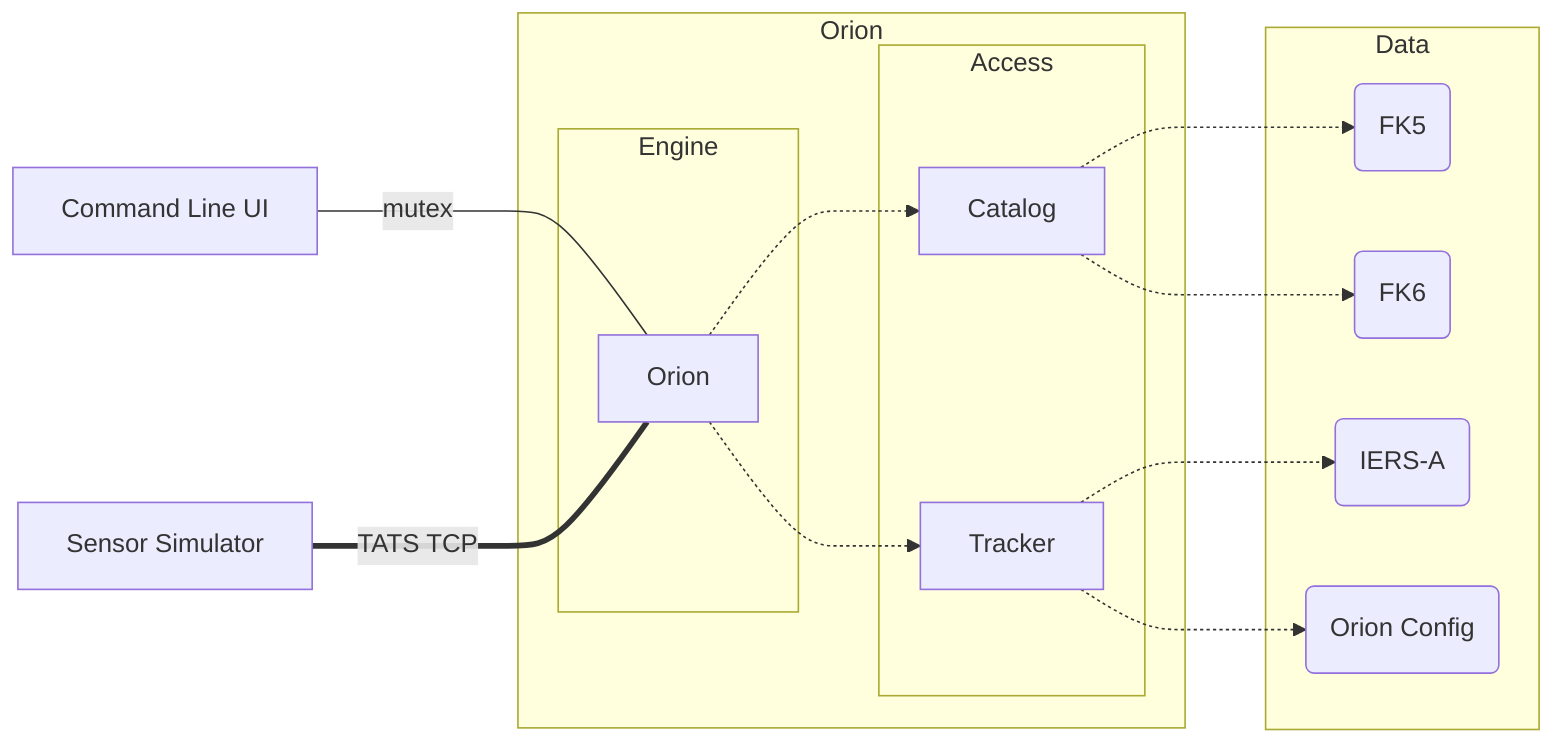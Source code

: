 graph LR

A[Command Line UI]
B[Sensor Simulator]

subgraph Orion

subgraph Engine
C[Orion]
end

subgraph Access
D[Catalog]
E[Tracker]
end

end

subgraph Data
F(FK5)
G(FK6)
H(IERS-A)
I(Orion Config)
end

A-- mutex ---C
B== TATS TCP ===C
C-.->D
C-.->E
D-.->F
D-.->G
E-.->H
E-.->I